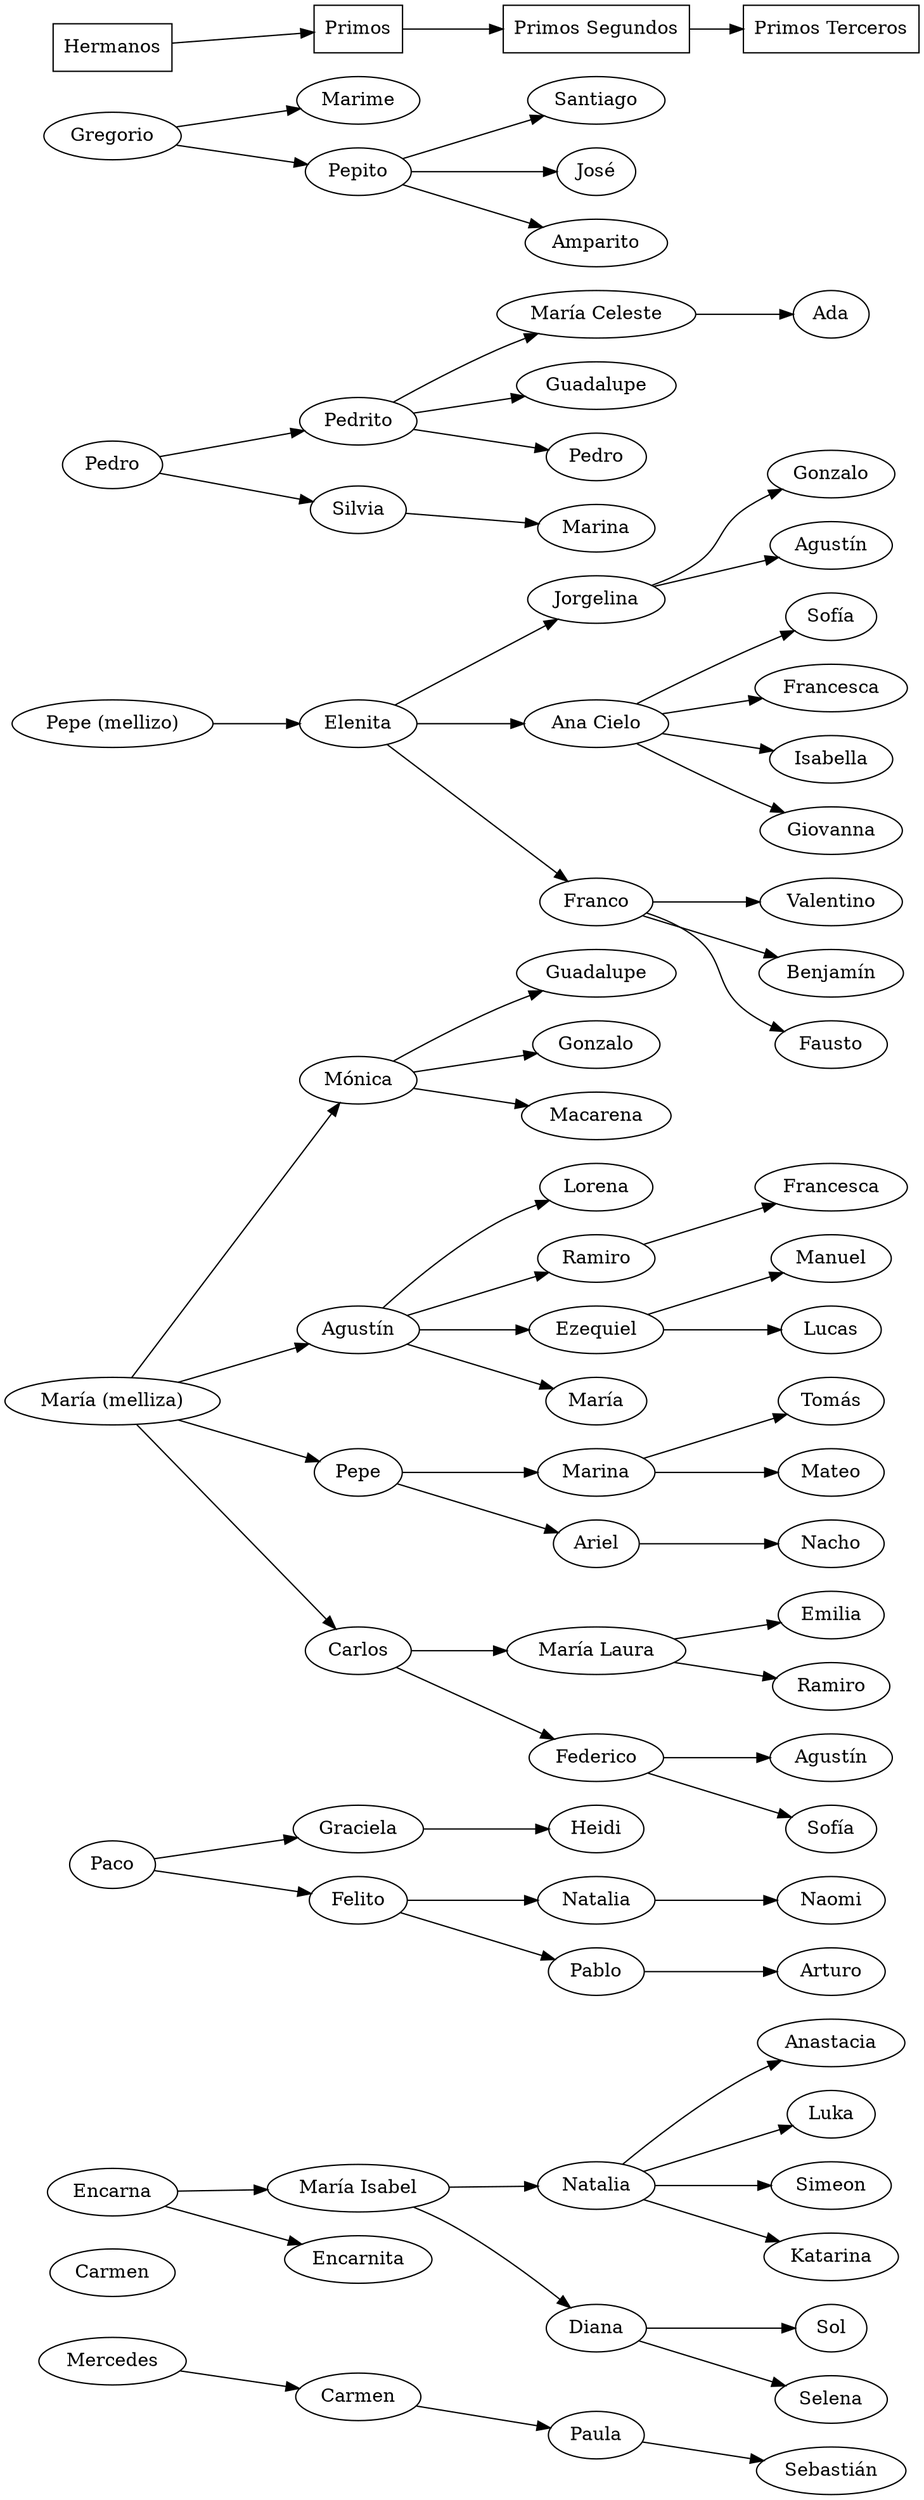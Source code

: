 digraph {
    rankdir=LR
    Hermanos [shape="box"]
    Primos [shape="box"]
    "Primos Segundos" [shape="box"]
    "Primos Terceros" [shape="box"]
    Hermanos -> Primos -> "Primos Segundos" -> "Primos Terceros"
    Gregorio
    Pedro
    pm [label="Pepe (mellizo)"]
    mari [label="María (melliza)"]
    Paco
    Encarna
    Carmen
    Mercedes

    {
        rank=same
        Hermanos -> Gregorio -> Pedro -> pm -> mari -> Paco -> Encarna -> Carmen -> Mercedes [style="invis"]
    }

    Gregorio -> Marime
    Gregorio -> Pepito
    Pedro -> Pedrito
    Pedro -> Silvia
    pm -> Elenita
    Paco -> Graciela -> Heidi
    Paco -> Felito
    Isabel [label="María Isabel"]
    Encarna -> Isabel
    Encarna -> Encarnita
    Carmen_Mercedes [label="Carmen"]
    sebas [label="Sebastián"]
    Mercedes -> Carmen_Mercedes -> Paula -> sebas
    natalia_isabel [label="Natalia"]
    Isabel -> natalia_isabel
    Isabel -> Diana
    natalia_isabel -> Anastacia
    natalia_isabel -> Luka
    natalia_isabel -> Simeon
    kiki [label="Katarina"]
    natalia_isabel -> kiki
    Diana -> Sol
    Diana -> Selena
    moni [label="Mónica"]
    agus [label="Agustín"]
    mari -> agus
    mari -> Pepe
    mari -> Carlos
    mari -> moni
    agus -> Lorena
    agus -> Ramiro -> Francesca
    agus -> Ezequiel
    Maria_Agus [label="María"]
    agus -> Maria_Agus
    moni -> Guadalupe
    moni -> Gonzalo
    moni -> Macarena
    piqui [label="María Laura"]
    Carlos -> piqui
    Carlos -> Federico
    Pepe -> Marina
    Pepe -> Ariel -> Nacho
    Ezequiel -> Manuel
    Ezequiel -> Lucas
    Felito -> Natalia -> Naomi
    Felito -> Pablo -> Arturo
    piqui -> Emilia
    Ramiro_Piqui [label="Ramiro"]
    piqui -> Ramiro_Piqui
    Agus_Fede [label="Agustín"]
    Federico -> Agus_Fede
    sofi [label="Sofía"]
    Federico -> sofi
    Tomas [label="Tomás"]
    Marina -> Tomas
    Marina -> Mateo
    Pepito -> Santiago
    Jose [label="José"]
    Pepito -> Jose
    Pepito -> Amparito
    Elenita -> Jorgelina
    AnaCielo [label="Ana Cielo"]
    Elenita -> AnaCielo
    Elenita -> Franco
    Gonzalo_Jorgelina [label="Gonzalo"]
    Agus_Jorgelina [label="Agustín"]
    Jorgelina -> Agus_Jorgelina
    Jorgelina -> Gonzalo_Jorgelina
    Sofia_AnaCielo [label="Sofía"]
    Francesca_AnaCielo [label="Francesca"]
    AnaCielo -> Sofia_AnaCielo
    AnaCielo -> Francesca_AnaCielo
    AnaCielo -> Isabella
    AnaCielo -> Giovanna
    Franco -> Valentino
    Benja [label="Benjamín"]
    Franco -> Benja
    Franco -> Fausto
    macel [label="María Celeste"]
    guada_pedrito [label="Guadalupe"]
    pedro_pedrito [label="Pedro"]
    Pedrito -> macel
    Pedrito -> guada_pedrito
    Pedrito -> pedro_pedrito
    marina_silvia [label="Marina"]
    Silvia -> marina_silvia
    macel -> Ada
}

